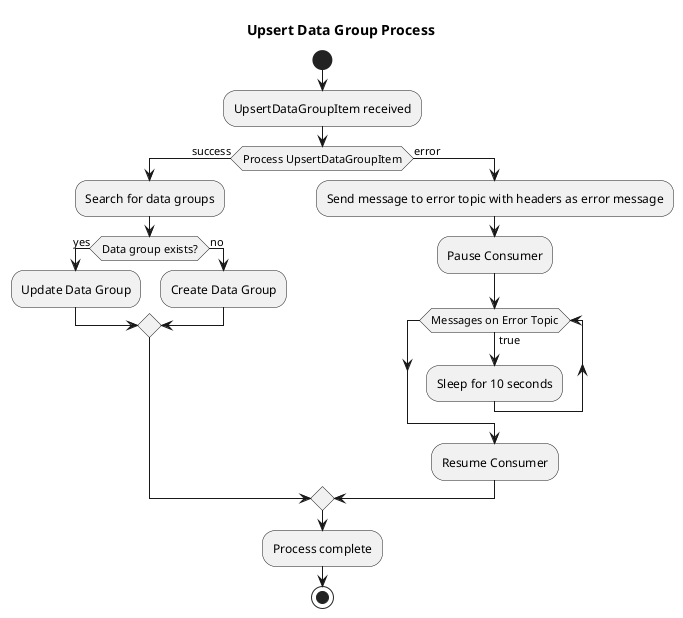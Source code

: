 @startuml

title Upsert Data Group Process

start

:UpsertDataGroupItem received;
if (Process UpsertDataGroupItem) then (success)
  :Search for data groups;
  if (Data group exists?) then (yes)
    :Update Data Group;
  else (no)
    :Create Data Group;
  endif
else (error)
  :Send message to error topic with headers as error message;
  :Pause Consumer;
  while (Messages on Error Topic) is (true)
    :Sleep for 10 seconds;
  endwhile
  :Resume Consumer;
endif

:Process complete;

stop

@enduml
